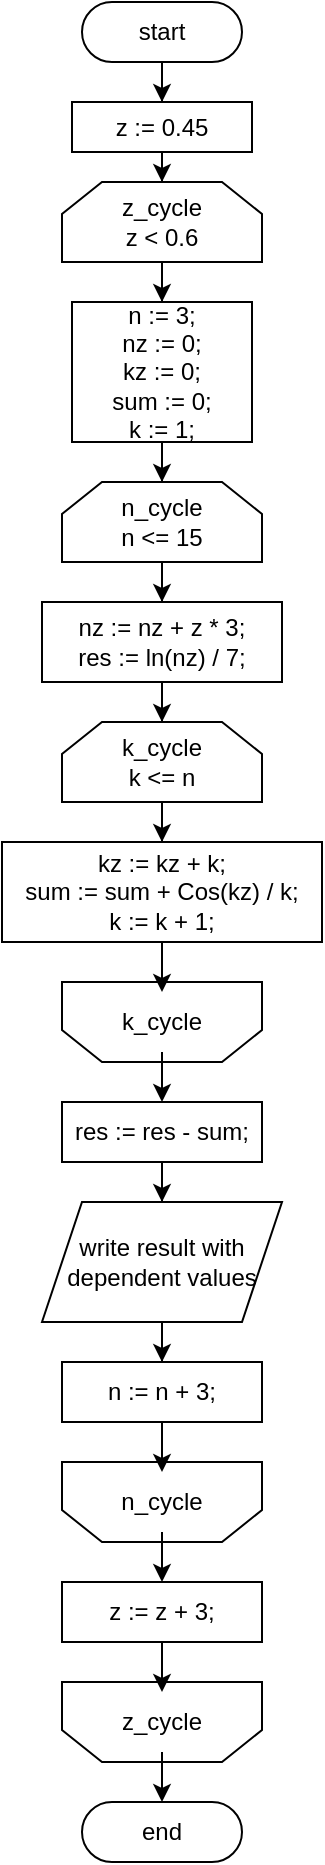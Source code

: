 <mxfile version="24.7.17">
  <diagram name="Page-1" id="xSAPg3uvNqOq4nwYFfC_">
    <mxGraphModel dx="624" dy="976" grid="1" gridSize="10" guides="1" tooltips="1" connect="1" arrows="1" fold="1" page="1" pageScale="1" pageWidth="850" pageHeight="1100" math="0" shadow="0">
      <root>
        <mxCell id="0" />
        <mxCell id="1" parent="0" />
        <mxCell id="qi0SbdxEjaKRVkUpiyEo-4" value="" style="edgeStyle=orthogonalEdgeStyle;rounded=0;orthogonalLoop=1;jettySize=auto;html=1;" edge="1" parent="1" source="qi0SbdxEjaKRVkUpiyEo-1" target="qi0SbdxEjaKRVkUpiyEo-3">
          <mxGeometry relative="1" as="geometry" />
        </mxCell>
        <mxCell id="qi0SbdxEjaKRVkUpiyEo-1" value="start" style="html=1;dashed=0;whiteSpace=wrap;shape=mxgraph.dfd.start" vertex="1" parent="1">
          <mxGeometry x="70" y="80" width="80" height="30" as="geometry" />
        </mxCell>
        <mxCell id="qi0SbdxEjaKRVkUpiyEo-2" value="end" style="html=1;dashed=0;whiteSpace=wrap;shape=mxgraph.dfd.start" vertex="1" parent="1">
          <mxGeometry x="70" y="980" width="80" height="30" as="geometry" />
        </mxCell>
        <mxCell id="qi0SbdxEjaKRVkUpiyEo-6" value="" style="edgeStyle=orthogonalEdgeStyle;rounded=0;orthogonalLoop=1;jettySize=auto;html=1;" edge="1" parent="1" source="qi0SbdxEjaKRVkUpiyEo-3" target="qi0SbdxEjaKRVkUpiyEo-5">
          <mxGeometry relative="1" as="geometry" />
        </mxCell>
        <mxCell id="qi0SbdxEjaKRVkUpiyEo-3" value="z := 0.45" style="whiteSpace=wrap;html=1;dashed=0;" vertex="1" parent="1">
          <mxGeometry x="65" y="130" width="90" height="25" as="geometry" />
        </mxCell>
        <mxCell id="qi0SbdxEjaKRVkUpiyEo-13" value="" style="edgeStyle=orthogonalEdgeStyle;rounded=0;orthogonalLoop=1;jettySize=auto;html=1;" edge="1" parent="1" source="qi0SbdxEjaKRVkUpiyEo-5" target="qi0SbdxEjaKRVkUpiyEo-12">
          <mxGeometry relative="1" as="geometry" />
        </mxCell>
        <mxCell id="qi0SbdxEjaKRVkUpiyEo-5" value="z_cycle&lt;div&gt;z &amp;lt; 0.6&lt;/div&gt;" style="shape=loopLimit;whiteSpace=wrap;html=1;" vertex="1" parent="1">
          <mxGeometry x="60" y="170" width="100" height="40" as="geometry" />
        </mxCell>
        <mxCell id="qi0SbdxEjaKRVkUpiyEo-15" value="" style="edgeStyle=orthogonalEdgeStyle;rounded=0;orthogonalLoop=1;jettySize=auto;html=1;" edge="1" parent="1" source="qi0SbdxEjaKRVkUpiyEo-12" target="qi0SbdxEjaKRVkUpiyEo-14">
          <mxGeometry relative="1" as="geometry" />
        </mxCell>
        <mxCell id="qi0SbdxEjaKRVkUpiyEo-12" value="n := 3;&lt;div&gt;nz := 0;&lt;/div&gt;&lt;div&gt;kz := 0;&lt;/div&gt;&lt;div&gt;sum := 0;&lt;br&gt;&lt;/div&gt;&lt;div&gt;k := 1;&lt;br&gt;&lt;/div&gt;" style="whiteSpace=wrap;html=1;" vertex="1" parent="1">
          <mxGeometry x="65" y="230" width="90" height="70" as="geometry" />
        </mxCell>
        <mxCell id="qi0SbdxEjaKRVkUpiyEo-22" value="" style="edgeStyle=orthogonalEdgeStyle;rounded=0;orthogonalLoop=1;jettySize=auto;html=1;" edge="1" parent="1" source="qi0SbdxEjaKRVkUpiyEo-14" target="qi0SbdxEjaKRVkUpiyEo-21">
          <mxGeometry relative="1" as="geometry" />
        </mxCell>
        <mxCell id="qi0SbdxEjaKRVkUpiyEo-14" value="n_cycle&lt;div&gt;n &amp;lt;= 15&lt;/div&gt;" style="shape=loopLimit;whiteSpace=wrap;html=1;" vertex="1" parent="1">
          <mxGeometry x="60" y="320" width="100" height="40" as="geometry" />
        </mxCell>
        <mxCell id="qi0SbdxEjaKRVkUpiyEo-16" value="" style="group" vertex="1" connectable="0" parent="1">
          <mxGeometry x="60" y="810" width="100" height="40" as="geometry" />
        </mxCell>
        <mxCell id="qi0SbdxEjaKRVkUpiyEo-17" value="" style="shape=loopLimit;whiteSpace=wrap;html=1;rotation=-180;" vertex="1" parent="qi0SbdxEjaKRVkUpiyEo-16">
          <mxGeometry width="100" height="40" as="geometry" />
        </mxCell>
        <mxCell id="qi0SbdxEjaKRVkUpiyEo-18" value="n_cycle" style="text;strokeColor=none;align=center;fillColor=none;html=1;verticalAlign=middle;whiteSpace=wrap;rounded=0;" vertex="1" parent="qi0SbdxEjaKRVkUpiyEo-16">
          <mxGeometry x="20" y="5" width="60" height="30" as="geometry" />
        </mxCell>
        <mxCell id="qi0SbdxEjaKRVkUpiyEo-24" value="" style="edgeStyle=orthogonalEdgeStyle;rounded=0;orthogonalLoop=1;jettySize=auto;html=1;" edge="1" parent="1" source="qi0SbdxEjaKRVkUpiyEo-21" target="qi0SbdxEjaKRVkUpiyEo-23">
          <mxGeometry relative="1" as="geometry" />
        </mxCell>
        <mxCell id="qi0SbdxEjaKRVkUpiyEo-21" value="&lt;div&gt;nz := nz + z * 3;&lt;/div&gt;&lt;div&gt;res := ln(nz) / 7;&lt;/div&gt;" style="whiteSpace=wrap;html=1;" vertex="1" parent="1">
          <mxGeometry x="50" y="380" width="120" height="40" as="geometry" />
        </mxCell>
        <mxCell id="qi0SbdxEjaKRVkUpiyEo-30" value="" style="edgeStyle=orthogonalEdgeStyle;rounded=0;orthogonalLoop=1;jettySize=auto;html=1;" edge="1" parent="1" source="qi0SbdxEjaKRVkUpiyEo-23" target="qi0SbdxEjaKRVkUpiyEo-29">
          <mxGeometry relative="1" as="geometry" />
        </mxCell>
        <mxCell id="qi0SbdxEjaKRVkUpiyEo-23" value="k_cycle&lt;div&gt;k &amp;lt;= n&lt;/div&gt;" style="shape=loopLimit;whiteSpace=wrap;html=1;" vertex="1" parent="1">
          <mxGeometry x="60" y="440" width="100" height="40" as="geometry" />
        </mxCell>
        <mxCell id="qi0SbdxEjaKRVkUpiyEo-25" value="" style="group" vertex="1" connectable="0" parent="1">
          <mxGeometry x="60" y="570" width="100" height="40" as="geometry" />
        </mxCell>
        <mxCell id="qi0SbdxEjaKRVkUpiyEo-26" value="" style="shape=loopLimit;whiteSpace=wrap;html=1;rotation=-180;" vertex="1" parent="qi0SbdxEjaKRVkUpiyEo-25">
          <mxGeometry width="100" height="40" as="geometry" />
        </mxCell>
        <mxCell id="qi0SbdxEjaKRVkUpiyEo-27" value="k_cycle" style="text;strokeColor=none;align=center;fillColor=none;html=1;verticalAlign=middle;whiteSpace=wrap;rounded=0;" vertex="1" parent="qi0SbdxEjaKRVkUpiyEo-25">
          <mxGeometry x="20" y="5" width="60" height="30" as="geometry" />
        </mxCell>
        <mxCell id="qi0SbdxEjaKRVkUpiyEo-31" value="" style="edgeStyle=orthogonalEdgeStyle;rounded=0;orthogonalLoop=1;jettySize=auto;html=1;" edge="1" parent="1" source="qi0SbdxEjaKRVkUpiyEo-29" target="qi0SbdxEjaKRVkUpiyEo-27">
          <mxGeometry relative="1" as="geometry" />
        </mxCell>
        <mxCell id="qi0SbdxEjaKRVkUpiyEo-29" value="&lt;span style=&quot;text-align: left;&quot;&gt;kz := kz + k;&lt;/span&gt;&lt;br style=&quot;padding: 0px; margin: 0px; text-align: left;&quot;&gt;&lt;span style=&quot;text-align: left;&quot;&gt;sum := sum + Cos(kz) / k;&lt;/span&gt;&lt;br style=&quot;padding: 0px; margin: 0px; text-align: left;&quot;&gt;&lt;span style=&quot;text-align: left;&quot;&gt;k := k + 1;&lt;/span&gt;" style="whiteSpace=wrap;html=1;" vertex="1" parent="1">
          <mxGeometry x="30" y="500" width="160" height="50" as="geometry" />
        </mxCell>
        <mxCell id="qi0SbdxEjaKRVkUpiyEo-37" value="" style="edgeStyle=orthogonalEdgeStyle;rounded=0;orthogonalLoop=1;jettySize=auto;html=1;" edge="1" parent="1" source="qi0SbdxEjaKRVkUpiyEo-34" target="qi0SbdxEjaKRVkUpiyEo-36">
          <mxGeometry relative="1" as="geometry" />
        </mxCell>
        <mxCell id="qi0SbdxEjaKRVkUpiyEo-34" value="res := res - sum;" style="rounded=0;whiteSpace=wrap;html=1;" vertex="1" parent="1">
          <mxGeometry x="60" y="630" width="100" height="30" as="geometry" />
        </mxCell>
        <mxCell id="qi0SbdxEjaKRVkUpiyEo-35" value="" style="edgeStyle=orthogonalEdgeStyle;rounded=0;orthogonalLoop=1;jettySize=auto;html=1;" edge="1" parent="1" source="qi0SbdxEjaKRVkUpiyEo-27" target="qi0SbdxEjaKRVkUpiyEo-34">
          <mxGeometry relative="1" as="geometry" />
        </mxCell>
        <mxCell id="qi0SbdxEjaKRVkUpiyEo-40" value="" style="edgeStyle=orthogonalEdgeStyle;rounded=0;orthogonalLoop=1;jettySize=auto;html=1;" edge="1" parent="1" source="qi0SbdxEjaKRVkUpiyEo-36" target="qi0SbdxEjaKRVkUpiyEo-39">
          <mxGeometry relative="1" as="geometry" />
        </mxCell>
        <mxCell id="qi0SbdxEjaKRVkUpiyEo-36" value="write result with dependent values" style="shape=parallelogram;perimeter=parallelogramPerimeter;whiteSpace=wrap;html=1;fixedSize=1;" vertex="1" parent="1">
          <mxGeometry x="50" y="680" width="120" height="60" as="geometry" />
        </mxCell>
        <mxCell id="qi0SbdxEjaKRVkUpiyEo-41" value="" style="edgeStyle=orthogonalEdgeStyle;rounded=0;orthogonalLoop=1;jettySize=auto;html=1;" edge="1" parent="1" source="qi0SbdxEjaKRVkUpiyEo-39" target="qi0SbdxEjaKRVkUpiyEo-18">
          <mxGeometry relative="1" as="geometry" />
        </mxCell>
        <mxCell id="qi0SbdxEjaKRVkUpiyEo-39" value="n := n + 3;" style="rounded=0;whiteSpace=wrap;html=1;" vertex="1" parent="1">
          <mxGeometry x="60" y="760" width="100" height="30" as="geometry" />
        </mxCell>
        <mxCell id="qi0SbdxEjaKRVkUpiyEo-43" value="" style="group" vertex="1" connectable="0" parent="1">
          <mxGeometry x="60" y="920" width="100" height="40" as="geometry" />
        </mxCell>
        <mxCell id="qi0SbdxEjaKRVkUpiyEo-44" value="" style="shape=loopLimit;whiteSpace=wrap;html=1;rotation=-180;" vertex="1" parent="qi0SbdxEjaKRVkUpiyEo-43">
          <mxGeometry width="100" height="40" as="geometry" />
        </mxCell>
        <mxCell id="qi0SbdxEjaKRVkUpiyEo-45" value="z_cycle" style="text;strokeColor=none;align=center;fillColor=none;html=1;verticalAlign=middle;whiteSpace=wrap;rounded=0;" vertex="1" parent="qi0SbdxEjaKRVkUpiyEo-43">
          <mxGeometry x="20" y="5" width="60" height="30" as="geometry" />
        </mxCell>
        <mxCell id="qi0SbdxEjaKRVkUpiyEo-48" value="" style="edgeStyle=orthogonalEdgeStyle;rounded=0;orthogonalLoop=1;jettySize=auto;html=1;" edge="1" parent="1" source="qi0SbdxEjaKRVkUpiyEo-46" target="qi0SbdxEjaKRVkUpiyEo-45">
          <mxGeometry relative="1" as="geometry" />
        </mxCell>
        <mxCell id="qi0SbdxEjaKRVkUpiyEo-46" value="z := z + 3;" style="rounded=0;whiteSpace=wrap;html=1;" vertex="1" parent="1">
          <mxGeometry x="60" y="870" width="100" height="30" as="geometry" />
        </mxCell>
        <mxCell id="qi0SbdxEjaKRVkUpiyEo-47" value="" style="edgeStyle=orthogonalEdgeStyle;rounded=0;orthogonalLoop=1;jettySize=auto;html=1;" edge="1" parent="1" source="qi0SbdxEjaKRVkUpiyEo-18" target="qi0SbdxEjaKRVkUpiyEo-46">
          <mxGeometry relative="1" as="geometry" />
        </mxCell>
        <mxCell id="qi0SbdxEjaKRVkUpiyEo-49" value="" style="edgeStyle=orthogonalEdgeStyle;rounded=0;orthogonalLoop=1;jettySize=auto;html=1;" edge="1" parent="1" source="qi0SbdxEjaKRVkUpiyEo-45" target="qi0SbdxEjaKRVkUpiyEo-2">
          <mxGeometry relative="1" as="geometry" />
        </mxCell>
      </root>
    </mxGraphModel>
  </diagram>
</mxfile>

